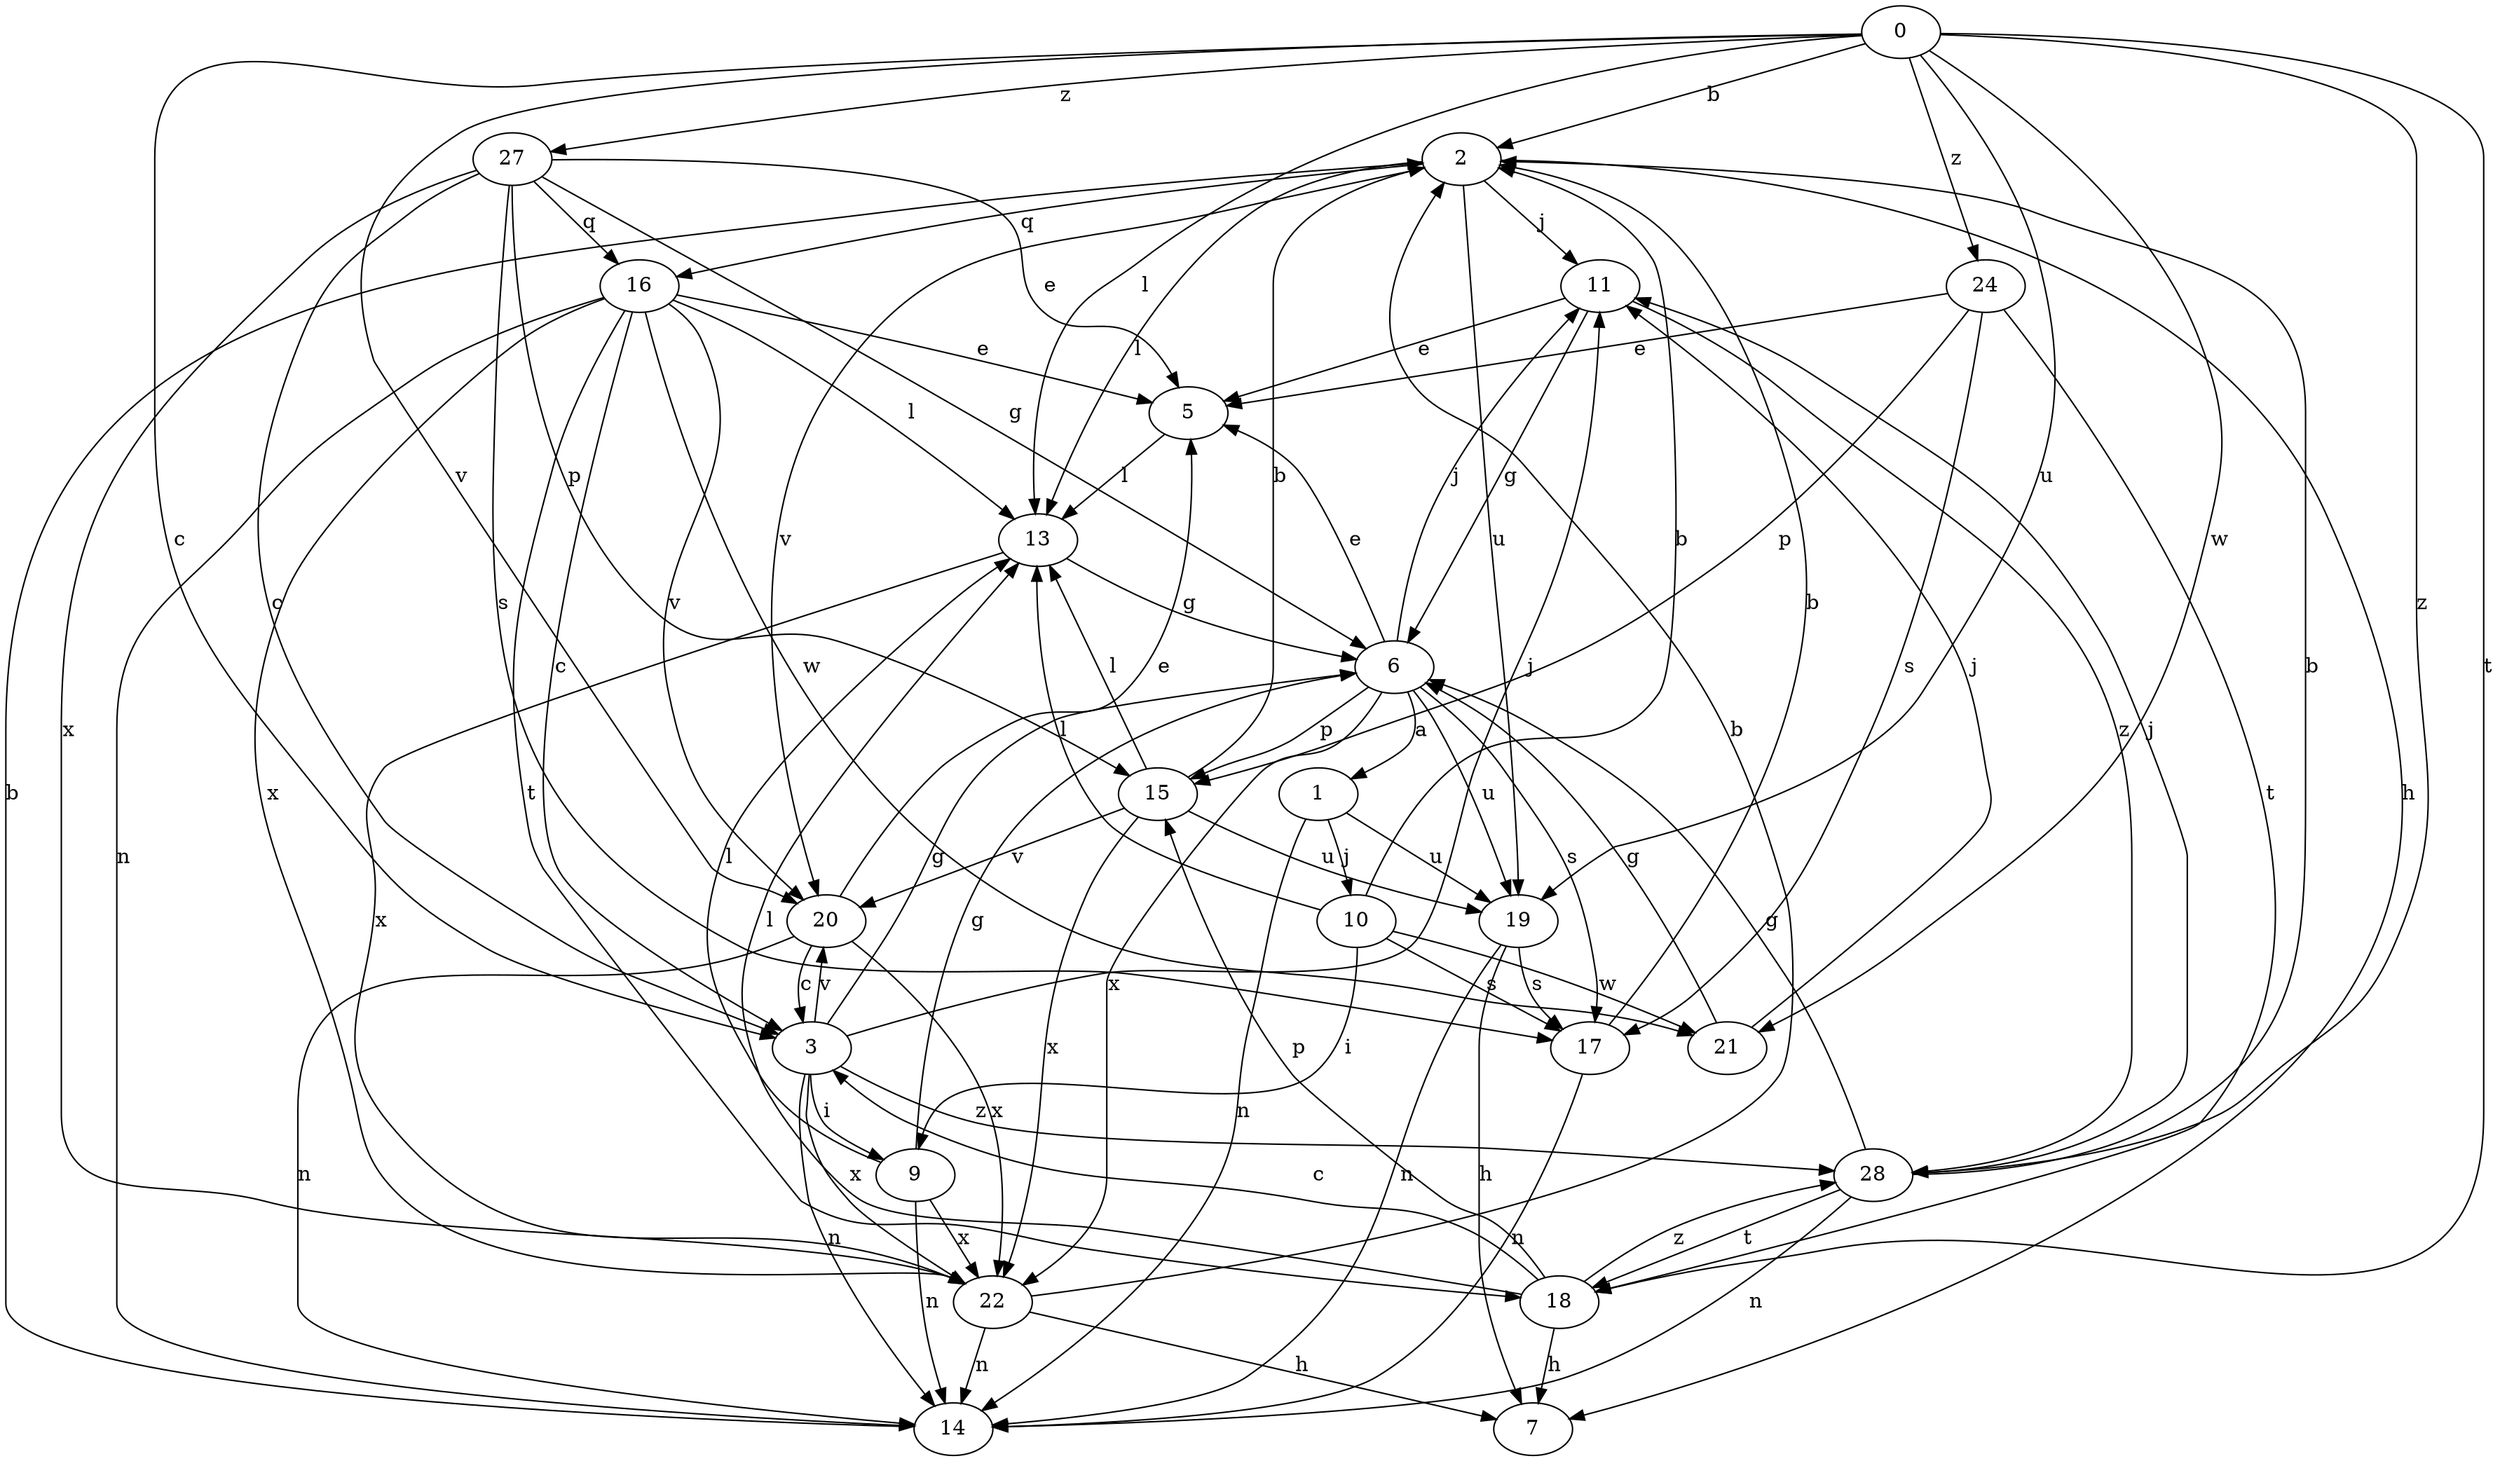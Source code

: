 strict digraph  {
0;
1;
2;
3;
5;
6;
7;
9;
10;
11;
13;
14;
15;
16;
17;
18;
19;
20;
21;
22;
24;
27;
28;
0 -> 2  [label=b];
0 -> 3  [label=c];
0 -> 13  [label=l];
0 -> 18  [label=t];
0 -> 19  [label=u];
0 -> 20  [label=v];
0 -> 21  [label=w];
0 -> 24  [label=z];
0 -> 27  [label=z];
0 -> 28  [label=z];
1 -> 10  [label=j];
1 -> 14  [label=n];
1 -> 19  [label=u];
2 -> 7  [label=h];
2 -> 11  [label=j];
2 -> 13  [label=l];
2 -> 16  [label=q];
2 -> 19  [label=u];
2 -> 20  [label=v];
3 -> 6  [label=g];
3 -> 9  [label=i];
3 -> 11  [label=j];
3 -> 14  [label=n];
3 -> 20  [label=v];
3 -> 22  [label=x];
3 -> 28  [label=z];
5 -> 13  [label=l];
6 -> 1  [label=a];
6 -> 5  [label=e];
6 -> 11  [label=j];
6 -> 15  [label=p];
6 -> 17  [label=s];
6 -> 19  [label=u];
6 -> 22  [label=x];
9 -> 6  [label=g];
9 -> 13  [label=l];
9 -> 14  [label=n];
9 -> 22  [label=x];
10 -> 2  [label=b];
10 -> 9  [label=i];
10 -> 13  [label=l];
10 -> 17  [label=s];
10 -> 21  [label=w];
11 -> 5  [label=e];
11 -> 6  [label=g];
11 -> 28  [label=z];
13 -> 6  [label=g];
13 -> 22  [label=x];
14 -> 2  [label=b];
15 -> 2  [label=b];
15 -> 13  [label=l];
15 -> 19  [label=u];
15 -> 20  [label=v];
15 -> 22  [label=x];
16 -> 3  [label=c];
16 -> 5  [label=e];
16 -> 13  [label=l];
16 -> 14  [label=n];
16 -> 18  [label=t];
16 -> 20  [label=v];
16 -> 21  [label=w];
16 -> 22  [label=x];
17 -> 2  [label=b];
17 -> 14  [label=n];
18 -> 3  [label=c];
18 -> 7  [label=h];
18 -> 13  [label=l];
18 -> 15  [label=p];
18 -> 28  [label=z];
19 -> 7  [label=h];
19 -> 14  [label=n];
19 -> 17  [label=s];
20 -> 3  [label=c];
20 -> 5  [label=e];
20 -> 14  [label=n];
20 -> 22  [label=x];
21 -> 6  [label=g];
21 -> 11  [label=j];
22 -> 2  [label=b];
22 -> 7  [label=h];
22 -> 14  [label=n];
24 -> 5  [label=e];
24 -> 15  [label=p];
24 -> 17  [label=s];
24 -> 18  [label=t];
27 -> 3  [label=c];
27 -> 5  [label=e];
27 -> 6  [label=g];
27 -> 15  [label=p];
27 -> 16  [label=q];
27 -> 17  [label=s];
27 -> 22  [label=x];
28 -> 2  [label=b];
28 -> 6  [label=g];
28 -> 11  [label=j];
28 -> 14  [label=n];
28 -> 18  [label=t];
}
